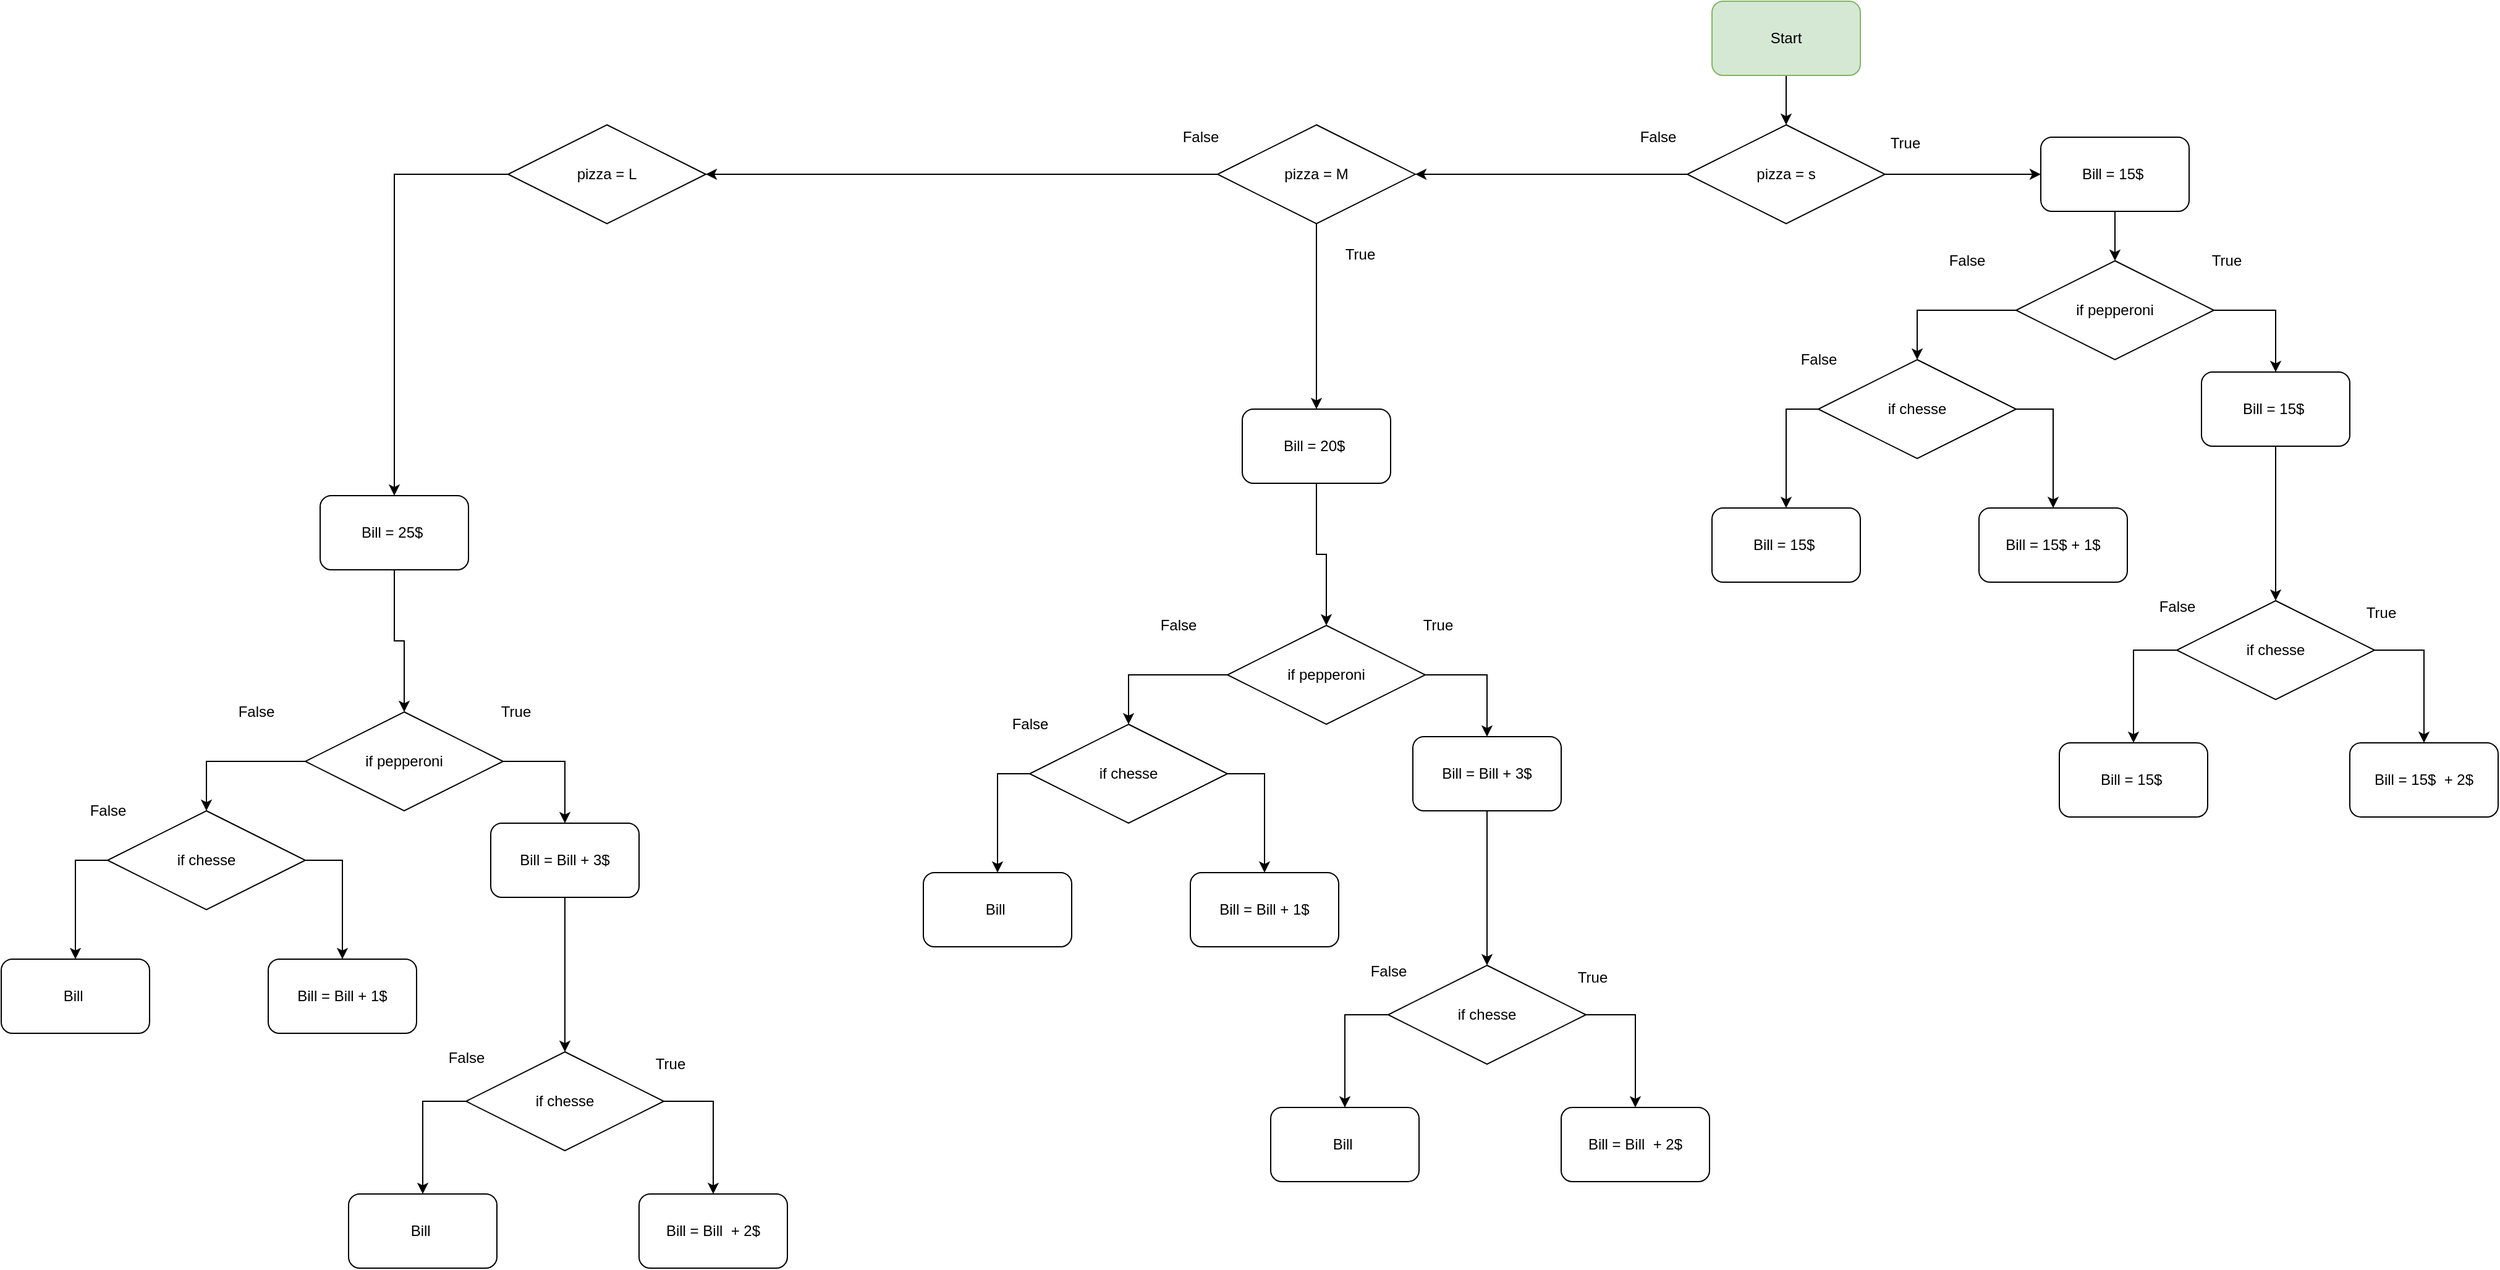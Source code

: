 <mxfile version="21.0.6" type="github">
  <diagram name="Seite-1" id="Eumlp3LvsvAZisAeF-b6">
    <mxGraphModel dx="4199" dy="1531" grid="1" gridSize="10" guides="1" tooltips="1" connect="1" arrows="1" fold="1" page="1" pageScale="1" pageWidth="827" pageHeight="1169" math="0" shadow="0">
      <root>
        <mxCell id="0" />
        <mxCell id="1" parent="0" />
        <mxCell id="-EnuPs0yjOKTrUSUot5Z-26" style="edgeStyle=orthogonalEdgeStyle;rounded=0;orthogonalLoop=1;jettySize=auto;html=1;exitX=0.5;exitY=1;exitDx=0;exitDy=0;" edge="1" parent="1" source="-EnuPs0yjOKTrUSUot5Z-24" target="-EnuPs0yjOKTrUSUot5Z-25">
          <mxGeometry relative="1" as="geometry" />
        </mxCell>
        <mxCell id="-EnuPs0yjOKTrUSUot5Z-24" value="Start" style="rounded=1;whiteSpace=wrap;html=1;fillColor=#d5e8d4;strokeColor=#82b366;" vertex="1" parent="1">
          <mxGeometry x="354" y="20" width="120" height="60" as="geometry" />
        </mxCell>
        <mxCell id="-EnuPs0yjOKTrUSUot5Z-31" value="" style="edgeStyle=orthogonalEdgeStyle;rounded=0;orthogonalLoop=1;jettySize=auto;html=1;entryX=1;entryY=0.5;entryDx=0;entryDy=0;" edge="1" parent="1" source="-EnuPs0yjOKTrUSUot5Z-25" target="-EnuPs0yjOKTrUSUot5Z-33">
          <mxGeometry relative="1" as="geometry">
            <mxPoint x="234" y="160" as="targetPoint" />
          </mxGeometry>
        </mxCell>
        <mxCell id="-EnuPs0yjOKTrUSUot5Z-39" style="edgeStyle=orthogonalEdgeStyle;rounded=0;orthogonalLoop=1;jettySize=auto;html=1;exitX=1;exitY=0.5;exitDx=0;exitDy=0;entryX=0;entryY=0.5;entryDx=0;entryDy=0;" edge="1" parent="1" source="-EnuPs0yjOKTrUSUot5Z-25" target="-EnuPs0yjOKTrUSUot5Z-38">
          <mxGeometry relative="1" as="geometry" />
        </mxCell>
        <mxCell id="-EnuPs0yjOKTrUSUot5Z-25" value="pizza = s" style="rhombus;whiteSpace=wrap;html=1;" vertex="1" parent="1">
          <mxGeometry x="334" y="120" width="160" height="80" as="geometry" />
        </mxCell>
        <mxCell id="-EnuPs0yjOKTrUSUot5Z-27" value="True" style="text;html=1;align=center;verticalAlign=middle;resizable=0;points=[];autosize=1;strokeColor=none;fillColor=none;" vertex="1" parent="1">
          <mxGeometry x="485" y="120" width="50" height="30" as="geometry" />
        </mxCell>
        <mxCell id="-EnuPs0yjOKTrUSUot5Z-32" value="False" style="text;html=1;align=center;verticalAlign=middle;resizable=0;points=[];autosize=1;strokeColor=none;fillColor=none;" vertex="1" parent="1">
          <mxGeometry x="285" y="115" width="50" height="30" as="geometry" />
        </mxCell>
        <mxCell id="-EnuPs0yjOKTrUSUot5Z-82" style="edgeStyle=orthogonalEdgeStyle;rounded=0;orthogonalLoop=1;jettySize=auto;html=1;exitX=0.5;exitY=1;exitDx=0;exitDy=0;entryX=0.5;entryY=0;entryDx=0;entryDy=0;" edge="1" parent="1" source="-EnuPs0yjOKTrUSUot5Z-33" target="-EnuPs0yjOKTrUSUot5Z-80">
          <mxGeometry relative="1" as="geometry" />
        </mxCell>
        <mxCell id="-EnuPs0yjOKTrUSUot5Z-86" style="edgeStyle=orthogonalEdgeStyle;rounded=0;orthogonalLoop=1;jettySize=auto;html=1;exitX=0;exitY=0.5;exitDx=0;exitDy=0;" edge="1" parent="1" source="-EnuPs0yjOKTrUSUot5Z-33" target="-EnuPs0yjOKTrUSUot5Z-84">
          <mxGeometry relative="1" as="geometry" />
        </mxCell>
        <mxCell id="-EnuPs0yjOKTrUSUot5Z-33" value="pizza = M" style="rhombus;whiteSpace=wrap;html=1;" vertex="1" parent="1">
          <mxGeometry x="-46" y="120" width="160" height="80" as="geometry" />
        </mxCell>
        <mxCell id="-EnuPs0yjOKTrUSUot5Z-41" style="edgeStyle=orthogonalEdgeStyle;rounded=0;orthogonalLoop=1;jettySize=auto;html=1;exitX=1;exitY=0.5;exitDx=0;exitDy=0;entryX=0.5;entryY=0;entryDx=0;entryDy=0;" edge="1" parent="1" source="-EnuPs0yjOKTrUSUot5Z-34" target="-EnuPs0yjOKTrUSUot5Z-37">
          <mxGeometry relative="1" as="geometry" />
        </mxCell>
        <mxCell id="-EnuPs0yjOKTrUSUot5Z-44" style="edgeStyle=orthogonalEdgeStyle;rounded=0;orthogonalLoop=1;jettySize=auto;html=1;exitX=0;exitY=0.5;exitDx=0;exitDy=0;entryX=0.5;entryY=0;entryDx=0;entryDy=0;" edge="1" parent="1" source="-EnuPs0yjOKTrUSUot5Z-34" target="-EnuPs0yjOKTrUSUot5Z-43">
          <mxGeometry relative="1" as="geometry" />
        </mxCell>
        <mxCell id="-EnuPs0yjOKTrUSUot5Z-34" value="if pepperoni" style="rhombus;whiteSpace=wrap;html=1;" vertex="1" parent="1">
          <mxGeometry x="600" y="230" width="160" height="80" as="geometry" />
        </mxCell>
        <mxCell id="-EnuPs0yjOKTrUSUot5Z-52" style="edgeStyle=orthogonalEdgeStyle;rounded=0;orthogonalLoop=1;jettySize=auto;html=1;exitX=0.5;exitY=1;exitDx=0;exitDy=0;entryX=0.5;entryY=0;entryDx=0;entryDy=0;" edge="1" parent="1" source="-EnuPs0yjOKTrUSUot5Z-37" target="-EnuPs0yjOKTrUSUot5Z-51">
          <mxGeometry relative="1" as="geometry" />
        </mxCell>
        <mxCell id="-EnuPs0yjOKTrUSUot5Z-37" value="Bill = 15$&amp;nbsp;" style="rounded=1;whiteSpace=wrap;html=1;" vertex="1" parent="1">
          <mxGeometry x="750" y="320" width="120" height="60" as="geometry" />
        </mxCell>
        <mxCell id="-EnuPs0yjOKTrUSUot5Z-40" style="edgeStyle=orthogonalEdgeStyle;rounded=0;orthogonalLoop=1;jettySize=auto;html=1;exitX=0.5;exitY=1;exitDx=0;exitDy=0;" edge="1" parent="1" source="-EnuPs0yjOKTrUSUot5Z-38" target="-EnuPs0yjOKTrUSUot5Z-34">
          <mxGeometry relative="1" as="geometry" />
        </mxCell>
        <mxCell id="-EnuPs0yjOKTrUSUot5Z-38" value="Bill = 15$&amp;nbsp;" style="rounded=1;whiteSpace=wrap;html=1;" vertex="1" parent="1">
          <mxGeometry x="620" y="130" width="120" height="60" as="geometry" />
        </mxCell>
        <mxCell id="-EnuPs0yjOKTrUSUot5Z-42" value="True" style="text;html=1;align=center;verticalAlign=middle;resizable=0;points=[];autosize=1;strokeColor=none;fillColor=none;" vertex="1" parent="1">
          <mxGeometry x="745" y="215" width="50" height="30" as="geometry" />
        </mxCell>
        <mxCell id="-EnuPs0yjOKTrUSUot5Z-46" style="edgeStyle=orthogonalEdgeStyle;rounded=0;orthogonalLoop=1;jettySize=auto;html=1;exitX=0;exitY=0.5;exitDx=0;exitDy=0;entryX=0.5;entryY=0;entryDx=0;entryDy=0;" edge="1" parent="1" source="-EnuPs0yjOKTrUSUot5Z-43" target="-EnuPs0yjOKTrUSUot5Z-45">
          <mxGeometry relative="1" as="geometry" />
        </mxCell>
        <mxCell id="-EnuPs0yjOKTrUSUot5Z-50" style="edgeStyle=orthogonalEdgeStyle;rounded=0;orthogonalLoop=1;jettySize=auto;html=1;exitX=1;exitY=0.5;exitDx=0;exitDy=0;" edge="1" parent="1" source="-EnuPs0yjOKTrUSUot5Z-43" target="-EnuPs0yjOKTrUSUot5Z-49">
          <mxGeometry relative="1" as="geometry" />
        </mxCell>
        <mxCell id="-EnuPs0yjOKTrUSUot5Z-43" value="if chesse" style="rhombus;whiteSpace=wrap;html=1;" vertex="1" parent="1">
          <mxGeometry x="440" y="310" width="160" height="80" as="geometry" />
        </mxCell>
        <mxCell id="-EnuPs0yjOKTrUSUot5Z-45" value="Bill = 15$&amp;nbsp;" style="rounded=1;whiteSpace=wrap;html=1;" vertex="1" parent="1">
          <mxGeometry x="354" y="430" width="120" height="60" as="geometry" />
        </mxCell>
        <mxCell id="-EnuPs0yjOKTrUSUot5Z-47" value="False" style="text;html=1;align=center;verticalAlign=middle;resizable=0;points=[];autosize=1;strokeColor=none;fillColor=none;" vertex="1" parent="1">
          <mxGeometry x="535" y="215" width="50" height="30" as="geometry" />
        </mxCell>
        <mxCell id="-EnuPs0yjOKTrUSUot5Z-48" value="False" style="text;html=1;align=center;verticalAlign=middle;resizable=0;points=[];autosize=1;strokeColor=none;fillColor=none;" vertex="1" parent="1">
          <mxGeometry x="415" y="295" width="50" height="30" as="geometry" />
        </mxCell>
        <mxCell id="-EnuPs0yjOKTrUSUot5Z-49" value="Bill = 15$ + 1$" style="rounded=1;whiteSpace=wrap;html=1;" vertex="1" parent="1">
          <mxGeometry x="570" y="430" width="120" height="60" as="geometry" />
        </mxCell>
        <mxCell id="-EnuPs0yjOKTrUSUot5Z-57" style="edgeStyle=orthogonalEdgeStyle;rounded=0;orthogonalLoop=1;jettySize=auto;html=1;exitX=0;exitY=0.5;exitDx=0;exitDy=0;" edge="1" parent="1" source="-EnuPs0yjOKTrUSUot5Z-51" target="-EnuPs0yjOKTrUSUot5Z-56">
          <mxGeometry relative="1" as="geometry" />
        </mxCell>
        <mxCell id="-EnuPs0yjOKTrUSUot5Z-58" style="edgeStyle=orthogonalEdgeStyle;rounded=0;orthogonalLoop=1;jettySize=auto;html=1;exitX=1;exitY=0.5;exitDx=0;exitDy=0;entryX=0.5;entryY=0;entryDx=0;entryDy=0;" edge="1" parent="1" source="-EnuPs0yjOKTrUSUot5Z-51" target="-EnuPs0yjOKTrUSUot5Z-55">
          <mxGeometry relative="1" as="geometry" />
        </mxCell>
        <mxCell id="-EnuPs0yjOKTrUSUot5Z-51" value="if chesse" style="rhombus;whiteSpace=wrap;html=1;" vertex="1" parent="1">
          <mxGeometry x="730" y="505" width="160" height="80" as="geometry" />
        </mxCell>
        <mxCell id="-EnuPs0yjOKTrUSUot5Z-53" value="True" style="text;html=1;align=center;verticalAlign=middle;resizable=0;points=[];autosize=1;strokeColor=none;fillColor=none;" vertex="1" parent="1">
          <mxGeometry x="870" y="500" width="50" height="30" as="geometry" />
        </mxCell>
        <mxCell id="-EnuPs0yjOKTrUSUot5Z-54" value="False" style="text;html=1;align=center;verticalAlign=middle;resizable=0;points=[];autosize=1;strokeColor=none;fillColor=none;" vertex="1" parent="1">
          <mxGeometry x="705" y="495" width="50" height="30" as="geometry" />
        </mxCell>
        <mxCell id="-EnuPs0yjOKTrUSUot5Z-55" value="Bill = 15$&amp;nbsp; + 2$" style="rounded=1;whiteSpace=wrap;html=1;" vertex="1" parent="1">
          <mxGeometry x="870" y="620" width="120" height="60" as="geometry" />
        </mxCell>
        <mxCell id="-EnuPs0yjOKTrUSUot5Z-56" value="Bill = 15$&amp;nbsp;" style="rounded=1;whiteSpace=wrap;html=1;" vertex="1" parent="1">
          <mxGeometry x="635" y="620" width="120" height="60" as="geometry" />
        </mxCell>
        <mxCell id="-EnuPs0yjOKTrUSUot5Z-59" style="edgeStyle=orthogonalEdgeStyle;rounded=0;orthogonalLoop=1;jettySize=auto;html=1;exitX=1;exitY=0.5;exitDx=0;exitDy=0;entryX=0.5;entryY=0;entryDx=0;entryDy=0;" edge="1" source="-EnuPs0yjOKTrUSUot5Z-61" target="-EnuPs0yjOKTrUSUot5Z-63" parent="1">
          <mxGeometry relative="1" as="geometry" />
        </mxCell>
        <mxCell id="-EnuPs0yjOKTrUSUot5Z-60" style="edgeStyle=orthogonalEdgeStyle;rounded=0;orthogonalLoop=1;jettySize=auto;html=1;exitX=0;exitY=0.5;exitDx=0;exitDy=0;entryX=0.5;entryY=0;entryDx=0;entryDy=0;" edge="1" source="-EnuPs0yjOKTrUSUot5Z-61" target="-EnuPs0yjOKTrUSUot5Z-67" parent="1">
          <mxGeometry relative="1" as="geometry" />
        </mxCell>
        <mxCell id="-EnuPs0yjOKTrUSUot5Z-61" value="if pepperoni" style="rhombus;whiteSpace=wrap;html=1;" vertex="1" parent="1">
          <mxGeometry x="-38" y="525" width="160" height="80" as="geometry" />
        </mxCell>
        <mxCell id="-EnuPs0yjOKTrUSUot5Z-62" style="edgeStyle=orthogonalEdgeStyle;rounded=0;orthogonalLoop=1;jettySize=auto;html=1;exitX=0.5;exitY=1;exitDx=0;exitDy=0;entryX=0.5;entryY=0;entryDx=0;entryDy=0;" edge="1" source="-EnuPs0yjOKTrUSUot5Z-63" target="-EnuPs0yjOKTrUSUot5Z-74" parent="1">
          <mxGeometry relative="1" as="geometry" />
        </mxCell>
        <mxCell id="-EnuPs0yjOKTrUSUot5Z-63" value="Bill = Bill + 3$" style="rounded=1;whiteSpace=wrap;html=1;" vertex="1" parent="1">
          <mxGeometry x="112" y="615" width="120" height="60" as="geometry" />
        </mxCell>
        <mxCell id="-EnuPs0yjOKTrUSUot5Z-64" value="True" style="text;html=1;align=center;verticalAlign=middle;resizable=0;points=[];autosize=1;strokeColor=none;fillColor=none;" vertex="1" parent="1">
          <mxGeometry x="107" y="510" width="50" height="30" as="geometry" />
        </mxCell>
        <mxCell id="-EnuPs0yjOKTrUSUot5Z-65" style="edgeStyle=orthogonalEdgeStyle;rounded=0;orthogonalLoop=1;jettySize=auto;html=1;exitX=0;exitY=0.5;exitDx=0;exitDy=0;entryX=0.5;entryY=0;entryDx=0;entryDy=0;" edge="1" source="-EnuPs0yjOKTrUSUot5Z-67" target="-EnuPs0yjOKTrUSUot5Z-68" parent="1">
          <mxGeometry relative="1" as="geometry" />
        </mxCell>
        <mxCell id="-EnuPs0yjOKTrUSUot5Z-66" style="edgeStyle=orthogonalEdgeStyle;rounded=0;orthogonalLoop=1;jettySize=auto;html=1;exitX=1;exitY=0.5;exitDx=0;exitDy=0;" edge="1" source="-EnuPs0yjOKTrUSUot5Z-67" target="-EnuPs0yjOKTrUSUot5Z-71" parent="1">
          <mxGeometry relative="1" as="geometry" />
        </mxCell>
        <mxCell id="-EnuPs0yjOKTrUSUot5Z-67" value="if chesse" style="rhombus;whiteSpace=wrap;html=1;" vertex="1" parent="1">
          <mxGeometry x="-198" y="605" width="160" height="80" as="geometry" />
        </mxCell>
        <mxCell id="-EnuPs0yjOKTrUSUot5Z-68" value="Bill&amp;nbsp;" style="rounded=1;whiteSpace=wrap;html=1;" vertex="1" parent="1">
          <mxGeometry x="-284" y="725" width="120" height="60" as="geometry" />
        </mxCell>
        <mxCell id="-EnuPs0yjOKTrUSUot5Z-69" value="False" style="text;html=1;align=center;verticalAlign=middle;resizable=0;points=[];autosize=1;strokeColor=none;fillColor=none;" vertex="1" parent="1">
          <mxGeometry x="-103" y="510" width="50" height="30" as="geometry" />
        </mxCell>
        <mxCell id="-EnuPs0yjOKTrUSUot5Z-70" value="False" style="text;html=1;align=center;verticalAlign=middle;resizable=0;points=[];autosize=1;strokeColor=none;fillColor=none;" vertex="1" parent="1">
          <mxGeometry x="-223" y="590" width="50" height="30" as="geometry" />
        </mxCell>
        <mxCell id="-EnuPs0yjOKTrUSUot5Z-71" value="Bill = Bill + 1$" style="rounded=1;whiteSpace=wrap;html=1;" vertex="1" parent="1">
          <mxGeometry x="-68" y="725" width="120" height="60" as="geometry" />
        </mxCell>
        <mxCell id="-EnuPs0yjOKTrUSUot5Z-72" style="edgeStyle=orthogonalEdgeStyle;rounded=0;orthogonalLoop=1;jettySize=auto;html=1;exitX=0;exitY=0.5;exitDx=0;exitDy=0;" edge="1" source="-EnuPs0yjOKTrUSUot5Z-74" target="-EnuPs0yjOKTrUSUot5Z-78" parent="1">
          <mxGeometry relative="1" as="geometry" />
        </mxCell>
        <mxCell id="-EnuPs0yjOKTrUSUot5Z-73" style="edgeStyle=orthogonalEdgeStyle;rounded=0;orthogonalLoop=1;jettySize=auto;html=1;exitX=1;exitY=0.5;exitDx=0;exitDy=0;entryX=0.5;entryY=0;entryDx=0;entryDy=0;" edge="1" source="-EnuPs0yjOKTrUSUot5Z-74" target="-EnuPs0yjOKTrUSUot5Z-77" parent="1">
          <mxGeometry relative="1" as="geometry" />
        </mxCell>
        <mxCell id="-EnuPs0yjOKTrUSUot5Z-74" value="if chesse" style="rhombus;whiteSpace=wrap;html=1;" vertex="1" parent="1">
          <mxGeometry x="92" y="800" width="160" height="80" as="geometry" />
        </mxCell>
        <mxCell id="-EnuPs0yjOKTrUSUot5Z-75" value="True" style="text;html=1;align=center;verticalAlign=middle;resizable=0;points=[];autosize=1;strokeColor=none;fillColor=none;" vertex="1" parent="1">
          <mxGeometry x="232" y="795" width="50" height="30" as="geometry" />
        </mxCell>
        <mxCell id="-EnuPs0yjOKTrUSUot5Z-76" value="False" style="text;html=1;align=center;verticalAlign=middle;resizable=0;points=[];autosize=1;strokeColor=none;fillColor=none;" vertex="1" parent="1">
          <mxGeometry x="67" y="790" width="50" height="30" as="geometry" />
        </mxCell>
        <mxCell id="-EnuPs0yjOKTrUSUot5Z-77" value="Bill = Bill&amp;nbsp; + 2$" style="rounded=1;whiteSpace=wrap;html=1;" vertex="1" parent="1">
          <mxGeometry x="232" y="915" width="120" height="60" as="geometry" />
        </mxCell>
        <mxCell id="-EnuPs0yjOKTrUSUot5Z-78" value="Bill&amp;nbsp;" style="rounded=1;whiteSpace=wrap;html=1;" vertex="1" parent="1">
          <mxGeometry x="-3" y="915" width="120" height="60" as="geometry" />
        </mxCell>
        <mxCell id="-EnuPs0yjOKTrUSUot5Z-83" style="edgeStyle=orthogonalEdgeStyle;rounded=0;orthogonalLoop=1;jettySize=auto;html=1;exitX=0.5;exitY=1;exitDx=0;exitDy=0;entryX=0.5;entryY=0;entryDx=0;entryDy=0;" edge="1" parent="1" source="-EnuPs0yjOKTrUSUot5Z-80" target="-EnuPs0yjOKTrUSUot5Z-61">
          <mxGeometry relative="1" as="geometry" />
        </mxCell>
        <mxCell id="-EnuPs0yjOKTrUSUot5Z-80" value="Bill = 20$&amp;nbsp;" style="rounded=1;whiteSpace=wrap;html=1;" vertex="1" parent="1">
          <mxGeometry x="-26" y="350" width="120" height="60" as="geometry" />
        </mxCell>
        <mxCell id="-EnuPs0yjOKTrUSUot5Z-111" style="edgeStyle=orthogonalEdgeStyle;rounded=0;orthogonalLoop=1;jettySize=auto;html=1;exitX=0;exitY=0.5;exitDx=0;exitDy=0;" edge="1" parent="1" source="-EnuPs0yjOKTrUSUot5Z-84" target="-EnuPs0yjOKTrUSUot5Z-109">
          <mxGeometry relative="1" as="geometry" />
        </mxCell>
        <mxCell id="-EnuPs0yjOKTrUSUot5Z-84" value="pizza = L" style="rhombus;whiteSpace=wrap;html=1;" vertex="1" parent="1">
          <mxGeometry x="-620" y="120" width="160" height="80" as="geometry" />
        </mxCell>
        <mxCell id="-EnuPs0yjOKTrUSUot5Z-85" value="True" style="text;html=1;align=center;verticalAlign=middle;resizable=0;points=[];autosize=1;strokeColor=none;fillColor=none;" vertex="1" parent="1">
          <mxGeometry x="44" y="210" width="50" height="30" as="geometry" />
        </mxCell>
        <mxCell id="-EnuPs0yjOKTrUSUot5Z-87" value="False" style="text;html=1;align=center;verticalAlign=middle;resizable=0;points=[];autosize=1;strokeColor=none;fillColor=none;" vertex="1" parent="1">
          <mxGeometry x="-85" y="115" width="50" height="30" as="geometry" />
        </mxCell>
        <mxCell id="-EnuPs0yjOKTrUSUot5Z-88" style="edgeStyle=orthogonalEdgeStyle;rounded=0;orthogonalLoop=1;jettySize=auto;html=1;exitX=1;exitY=0.5;exitDx=0;exitDy=0;entryX=0.5;entryY=0;entryDx=0;entryDy=0;" edge="1" source="-EnuPs0yjOKTrUSUot5Z-90" target="-EnuPs0yjOKTrUSUot5Z-92" parent="1">
          <mxGeometry relative="1" as="geometry" />
        </mxCell>
        <mxCell id="-EnuPs0yjOKTrUSUot5Z-89" style="edgeStyle=orthogonalEdgeStyle;rounded=0;orthogonalLoop=1;jettySize=auto;html=1;exitX=0;exitY=0.5;exitDx=0;exitDy=0;entryX=0.5;entryY=0;entryDx=0;entryDy=0;" edge="1" source="-EnuPs0yjOKTrUSUot5Z-90" target="-EnuPs0yjOKTrUSUot5Z-96" parent="1">
          <mxGeometry relative="1" as="geometry" />
        </mxCell>
        <mxCell id="-EnuPs0yjOKTrUSUot5Z-90" value="if pepperoni" style="rhombus;whiteSpace=wrap;html=1;" vertex="1" parent="1">
          <mxGeometry x="-784" y="595" width="160" height="80" as="geometry" />
        </mxCell>
        <mxCell id="-EnuPs0yjOKTrUSUot5Z-91" style="edgeStyle=orthogonalEdgeStyle;rounded=0;orthogonalLoop=1;jettySize=auto;html=1;exitX=0.5;exitY=1;exitDx=0;exitDy=0;entryX=0.5;entryY=0;entryDx=0;entryDy=0;" edge="1" source="-EnuPs0yjOKTrUSUot5Z-92" target="-EnuPs0yjOKTrUSUot5Z-103" parent="1">
          <mxGeometry relative="1" as="geometry" />
        </mxCell>
        <mxCell id="-EnuPs0yjOKTrUSUot5Z-92" value="Bill = Bill + 3$" style="rounded=1;whiteSpace=wrap;html=1;" vertex="1" parent="1">
          <mxGeometry x="-634" y="685" width="120" height="60" as="geometry" />
        </mxCell>
        <mxCell id="-EnuPs0yjOKTrUSUot5Z-93" value="True" style="text;html=1;align=center;verticalAlign=middle;resizable=0;points=[];autosize=1;strokeColor=none;fillColor=none;" vertex="1" parent="1">
          <mxGeometry x="-639" y="580" width="50" height="30" as="geometry" />
        </mxCell>
        <mxCell id="-EnuPs0yjOKTrUSUot5Z-94" style="edgeStyle=orthogonalEdgeStyle;rounded=0;orthogonalLoop=1;jettySize=auto;html=1;exitX=0;exitY=0.5;exitDx=0;exitDy=0;entryX=0.5;entryY=0;entryDx=0;entryDy=0;" edge="1" source="-EnuPs0yjOKTrUSUot5Z-96" target="-EnuPs0yjOKTrUSUot5Z-97" parent="1">
          <mxGeometry relative="1" as="geometry" />
        </mxCell>
        <mxCell id="-EnuPs0yjOKTrUSUot5Z-95" style="edgeStyle=orthogonalEdgeStyle;rounded=0;orthogonalLoop=1;jettySize=auto;html=1;exitX=1;exitY=0.5;exitDx=0;exitDy=0;" edge="1" source="-EnuPs0yjOKTrUSUot5Z-96" target="-EnuPs0yjOKTrUSUot5Z-100" parent="1">
          <mxGeometry relative="1" as="geometry" />
        </mxCell>
        <mxCell id="-EnuPs0yjOKTrUSUot5Z-96" value="if chesse" style="rhombus;whiteSpace=wrap;html=1;" vertex="1" parent="1">
          <mxGeometry x="-944" y="675" width="160" height="80" as="geometry" />
        </mxCell>
        <mxCell id="-EnuPs0yjOKTrUSUot5Z-97" value="Bill&amp;nbsp;" style="rounded=1;whiteSpace=wrap;html=1;" vertex="1" parent="1">
          <mxGeometry x="-1030" y="795" width="120" height="60" as="geometry" />
        </mxCell>
        <mxCell id="-EnuPs0yjOKTrUSUot5Z-98" value="False" style="text;html=1;align=center;verticalAlign=middle;resizable=0;points=[];autosize=1;strokeColor=none;fillColor=none;" vertex="1" parent="1">
          <mxGeometry x="-849" y="580" width="50" height="30" as="geometry" />
        </mxCell>
        <mxCell id="-EnuPs0yjOKTrUSUot5Z-99" value="False" style="text;html=1;align=center;verticalAlign=middle;resizable=0;points=[];autosize=1;strokeColor=none;fillColor=none;" vertex="1" parent="1">
          <mxGeometry x="-969" y="660" width="50" height="30" as="geometry" />
        </mxCell>
        <mxCell id="-EnuPs0yjOKTrUSUot5Z-100" value="Bill = Bill + 1$" style="rounded=1;whiteSpace=wrap;html=1;" vertex="1" parent="1">
          <mxGeometry x="-814" y="795" width="120" height="60" as="geometry" />
        </mxCell>
        <mxCell id="-EnuPs0yjOKTrUSUot5Z-101" style="edgeStyle=orthogonalEdgeStyle;rounded=0;orthogonalLoop=1;jettySize=auto;html=1;exitX=0;exitY=0.5;exitDx=0;exitDy=0;" edge="1" source="-EnuPs0yjOKTrUSUot5Z-103" target="-EnuPs0yjOKTrUSUot5Z-107" parent="1">
          <mxGeometry relative="1" as="geometry" />
        </mxCell>
        <mxCell id="-EnuPs0yjOKTrUSUot5Z-102" style="edgeStyle=orthogonalEdgeStyle;rounded=0;orthogonalLoop=1;jettySize=auto;html=1;exitX=1;exitY=0.5;exitDx=0;exitDy=0;entryX=0.5;entryY=0;entryDx=0;entryDy=0;" edge="1" source="-EnuPs0yjOKTrUSUot5Z-103" target="-EnuPs0yjOKTrUSUot5Z-106" parent="1">
          <mxGeometry relative="1" as="geometry" />
        </mxCell>
        <mxCell id="-EnuPs0yjOKTrUSUot5Z-103" value="if chesse" style="rhombus;whiteSpace=wrap;html=1;" vertex="1" parent="1">
          <mxGeometry x="-654" y="870" width="160" height="80" as="geometry" />
        </mxCell>
        <mxCell id="-EnuPs0yjOKTrUSUot5Z-104" value="True" style="text;html=1;align=center;verticalAlign=middle;resizable=0;points=[];autosize=1;strokeColor=none;fillColor=none;" vertex="1" parent="1">
          <mxGeometry x="-514" y="865" width="50" height="30" as="geometry" />
        </mxCell>
        <mxCell id="-EnuPs0yjOKTrUSUot5Z-105" value="False" style="text;html=1;align=center;verticalAlign=middle;resizable=0;points=[];autosize=1;strokeColor=none;fillColor=none;" vertex="1" parent="1">
          <mxGeometry x="-679" y="860" width="50" height="30" as="geometry" />
        </mxCell>
        <mxCell id="-EnuPs0yjOKTrUSUot5Z-106" value="Bill = Bill&amp;nbsp; + 2$" style="rounded=1;whiteSpace=wrap;html=1;" vertex="1" parent="1">
          <mxGeometry x="-514" y="985" width="120" height="60" as="geometry" />
        </mxCell>
        <mxCell id="-EnuPs0yjOKTrUSUot5Z-107" value="Bill&amp;nbsp;" style="rounded=1;whiteSpace=wrap;html=1;" vertex="1" parent="1">
          <mxGeometry x="-749" y="985" width="120" height="60" as="geometry" />
        </mxCell>
        <mxCell id="-EnuPs0yjOKTrUSUot5Z-108" style="edgeStyle=orthogonalEdgeStyle;rounded=0;orthogonalLoop=1;jettySize=auto;html=1;exitX=0.5;exitY=1;exitDx=0;exitDy=0;entryX=0.5;entryY=0;entryDx=0;entryDy=0;" edge="1" source="-EnuPs0yjOKTrUSUot5Z-109" target="-EnuPs0yjOKTrUSUot5Z-90" parent="1">
          <mxGeometry relative="1" as="geometry" />
        </mxCell>
        <mxCell id="-EnuPs0yjOKTrUSUot5Z-109" value="Bill = 25$&amp;nbsp;" style="rounded=1;whiteSpace=wrap;html=1;" vertex="1" parent="1">
          <mxGeometry x="-772" y="420" width="120" height="60" as="geometry" />
        </mxCell>
      </root>
    </mxGraphModel>
  </diagram>
</mxfile>
